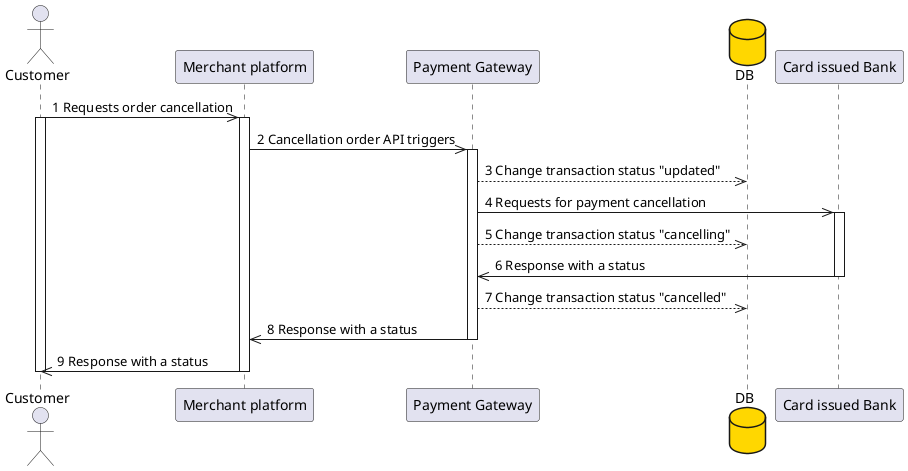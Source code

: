 @startuml

actor "Customer" as A
participant "Merchant platform" as B
participant "Payment Gateway" as C
database DB  #gold
participant "Card issued Bank" as H

"A" ->> "B": 1 Requests order cancellation
Activate A
Activate B
"B" ->> "C": 2 Cancellation order API triggers
Activate C
"C" -->> DB: 3 Change transaction status "updated"
"C" ->> "H": 4 Requests for payment cancellation
Activate H
"C" -->> DB: 5 Change transaction status "cancelling"
"C" <<- "H": 6 Response with a status
Deactivate H
"C" -->> DB: 7 Change transaction status "cancelled"
"B" <<- "C": 8 Response with a status
Deactivate C
"A" <<- "B": 9 Response with a status
Deactivate B
Deactivate A


@enduml